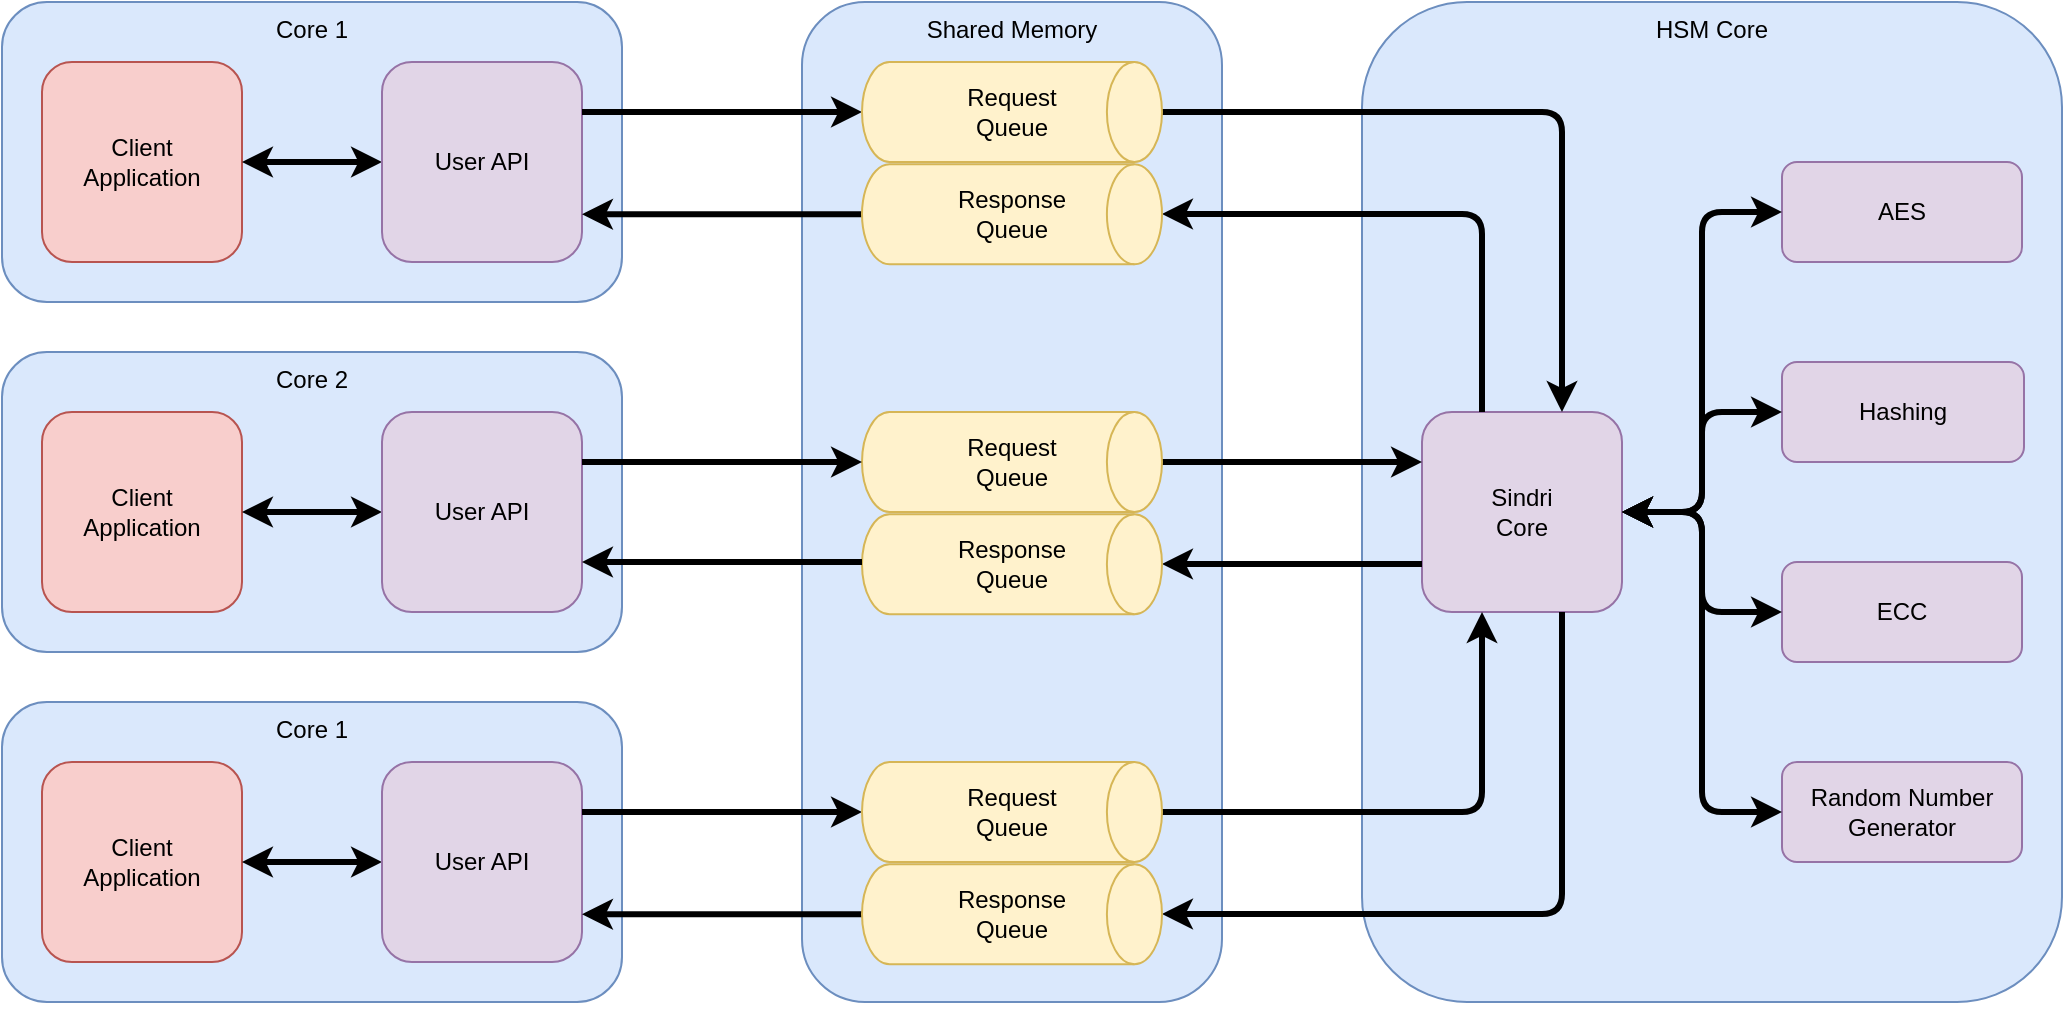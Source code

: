 <mxfile version="20.7.4" type="device"><diagram id="UdoG6uctfvckKT4aWkah" name="Archtitecture"><mxGraphModel dx="1548" dy="1198" grid="1" gridSize="10" guides="1" tooltips="1" connect="1" arrows="1" fold="1" page="0" pageScale="1" pageWidth="1600" pageHeight="1200" background="none" math="0" shadow="0"><root><mxCell id="0"/><mxCell id="VpFGxOzLwr8EGaKxZi8x-7" value="Layer 1" parent="0"/><mxCell id="29nAYtISEZeaVSkdrJpt-14" value="Core 1" style="rounded=1;whiteSpace=wrap;html=1;fillColor=#dae8fc;strokeColor=#6c8ebf;verticalAlign=top;" parent="VpFGxOzLwr8EGaKxZi8x-7" vertex="1"><mxGeometry x="40" y="40" width="310" height="150" as="geometry"/></mxCell><mxCell id="29nAYtISEZeaVSkdrJpt-16" style="edgeStyle=orthogonalEdgeStyle;rounded=0;orthogonalLoop=1;jettySize=auto;html=1;exitX=0.5;exitY=1;exitDx=0;exitDy=0;startArrow=classic;startFill=1;strokeWidth=2;" parent="VpFGxOzLwr8EGaKxZi8x-7" source="29nAYtISEZeaVSkdrJpt-14" target="29nAYtISEZeaVSkdrJpt-14" edge="1"><mxGeometry relative="1" as="geometry"/></mxCell><mxCell id="29nAYtISEZeaVSkdrJpt-57" value="Client&lt;br&gt;Application" style="whiteSpace=wrap;html=1;aspect=fixed;fillColor=#f8cecc;strokeColor=#b85450;rounded=1;" parent="VpFGxOzLwr8EGaKxZi8x-7" vertex="1"><mxGeometry x="60" y="70" width="100" height="100" as="geometry"/></mxCell><mxCell id="29nAYtISEZeaVSkdrJpt-58" value="" style="endArrow=classic;html=1;rounded=0;edgeStyle=orthogonalEdgeStyle;strokeWidth=3;startArrow=classic;startFill=1;" parent="VpFGxOzLwr8EGaKxZi8x-7" source="29nAYtISEZeaVSkdrJpt-57" target="ARIW0BN64iOssl2-xlfE-92" edge="1"><mxGeometry width="50" height="50" relative="1" as="geometry"><mxPoint x="440" y="111.321" as="sourcePoint"/><mxPoint x="230" y="121.1" as="targetPoint"/><Array as="points"/></mxGeometry></mxCell><mxCell id="ARIW0BN64iOssl2-xlfE-92" value="User API" style="whiteSpace=wrap;html=1;aspect=fixed;fillColor=#e1d5e7;strokeColor=#9673a6;rounded=1;" parent="VpFGxOzLwr8EGaKxZi8x-7" vertex="1"><mxGeometry x="230" y="70" width="100" height="100" as="geometry"/></mxCell><mxCell id="ARIW0BN64iOssl2-xlfE-10" value="HSM Core" style="rounded=1;whiteSpace=wrap;html=1;fillColor=#dae8fc;strokeColor=#6c8ebf;verticalAlign=top;" parent="VpFGxOzLwr8EGaKxZi8x-7" vertex="1"><mxGeometry x="720" y="40" width="350" height="500" as="geometry"/></mxCell><mxCell id="Uf4skVkE_8H5BycRvC-x-12" value="Sindri&lt;br&gt;Core" style="whiteSpace=wrap;html=1;aspect=fixed;fillColor=#e1d5e7;strokeColor=#9673a6;rounded=1;" parent="VpFGxOzLwr8EGaKxZi8x-7" vertex="1"><mxGeometry x="750" y="245.003" width="100" height="100" as="geometry"/></mxCell><mxCell id="ARIW0BN64iOssl2-xlfE-21" value="AES" style="rounded=1;whiteSpace=wrap;html=1;fillColor=#e1d5e7;strokeColor=#9673a6;" parent="VpFGxOzLwr8EGaKxZi8x-7" vertex="1"><mxGeometry x="930" y="120" width="120" height="50" as="geometry"/></mxCell><mxCell id="ARIW0BN64iOssl2-xlfE-22" value="Hashing" style="rounded=1;whiteSpace=wrap;html=1;fillColor=#e1d5e7;strokeColor=#9673a6;" parent="VpFGxOzLwr8EGaKxZi8x-7" vertex="1"><mxGeometry x="930" y="220" width="121" height="50" as="geometry"/></mxCell><mxCell id="ARIW0BN64iOssl2-xlfE-23" value="ECC" style="rounded=1;whiteSpace=wrap;html=1;fillColor=#e1d5e7;strokeColor=#9673a6;" parent="VpFGxOzLwr8EGaKxZi8x-7" vertex="1"><mxGeometry x="930" y="320" width="120" height="50" as="geometry"/></mxCell><mxCell id="ARIW0BN64iOssl2-xlfE-24" value="Random Number Generator" style="rounded=1;whiteSpace=wrap;html=1;fillColor=#e1d5e7;strokeColor=#9673a6;" parent="VpFGxOzLwr8EGaKxZi8x-7" vertex="1"><mxGeometry x="930" y="420" width="120" height="50" as="geometry"/></mxCell><mxCell id="ARIW0BN64iOssl2-xlfE-28" style="edgeStyle=orthogonalEdgeStyle;rounded=0;orthogonalLoop=1;jettySize=auto;html=1;exitX=0.5;exitY=1;exitDx=0;exitDy=0;" parent="VpFGxOzLwr8EGaKxZi8x-7" source="ARIW0BN64iOssl2-xlfE-21" target="ARIW0BN64iOssl2-xlfE-21" edge="1"><mxGeometry relative="1" as="geometry"/></mxCell><mxCell id="Uf4skVkE_8H5BycRvC-x-13" value="" style="endArrow=classic;html=1;strokeWidth=3;edgeStyle=orthogonalEdgeStyle;startArrow=classic;startFill=1;rounded=1;" parent="VpFGxOzLwr8EGaKxZi8x-7" source="ARIW0BN64iOssl2-xlfE-21" target="Uf4skVkE_8H5BycRvC-x-12" edge="1"><mxGeometry width="50" height="50" relative="1" as="geometry"><mxPoint x="790" y="250.003" as="sourcePoint"/><mxPoint x="628.75" y="157.662" as="targetPoint"/><Array as="points"><mxPoint x="890" y="145"/><mxPoint x="890" y="295"/></Array></mxGeometry></mxCell><mxCell id="ARIW0BN64iOssl2-xlfE-9" value="Shared Memory" style="rounded=1;whiteSpace=wrap;html=1;fillColor=#dae8fc;strokeColor=#6c8ebf;verticalAlign=top;" parent="VpFGxOzLwr8EGaKxZi8x-7" vertex="1"><mxGeometry x="440" y="40" width="210" height="500" as="geometry"/></mxCell><mxCell id="Uf4skVkE_8H5BycRvC-x-1" style="edgeStyle=orthogonalEdgeStyle;rounded=1;orthogonalLoop=1;jettySize=auto;html=1;strokeWidth=3;" parent="VpFGxOzLwr8EGaKxZi8x-7" source="xQ13JEZ395OjY8_uFgKp-3" target="ARIW0BN64iOssl2-xlfE-92" edge="1"><mxGeometry relative="1" as="geometry"><mxPoint x="440" y="337.5" as="targetPoint"/><Array as="points"><mxPoint x="370" y="146"/><mxPoint x="370" y="146"/></Array><mxPoint x="463.75" y="151.14" as="sourcePoint"/></mxGeometry></mxCell><mxCell id="ARIW0BN64iOssl2-xlfE-68" value="" style="endArrow=classic;html=1;rounded=1;edgeStyle=orthogonalEdgeStyle;strokeWidth=3;" parent="VpFGxOzLwr8EGaKxZi8x-7" source="ARIW0BN64iOssl2-xlfE-92" target="xQ13JEZ395OjY8_uFgKp-2" edge="1"><mxGeometry width="50" height="50" relative="1" as="geometry"><mxPoint x="421" y="137.5" as="sourcePoint"/><mxPoint x="463.75" y="91.083" as="targetPoint"/><Array as="points"><mxPoint x="370" y="95"/><mxPoint x="370" y="95"/></Array></mxGeometry></mxCell><mxCell id="ARIW0BN64iOssl2-xlfE-74" value="" style="endArrow=classic;html=1;rounded=1;edgeStyle=orthogonalEdgeStyle;strokeWidth=3;" parent="VpFGxOzLwr8EGaKxZi8x-7" source="xQ13JEZ395OjY8_uFgKp-2" target="Uf4skVkE_8H5BycRvC-x-12" edge="1"><mxGeometry width="50" height="50" relative="1" as="geometry"><mxPoint x="618.75" y="91.128" as="sourcePoint"/><mxPoint x="840" y="87.5" as="targetPoint"/><Array as="points"><mxPoint x="820" y="95"/></Array></mxGeometry></mxCell><mxCell id="ARIW0BN64iOssl2-xlfE-75" value="" style="endArrow=classic;html=1;rounded=1;edgeStyle=orthogonalEdgeStyle;strokeWidth=3;" parent="VpFGxOzLwr8EGaKxZi8x-7" source="xQ13JEZ395OjY8_uFgKp-6" target="Uf4skVkE_8H5BycRvC-x-12" edge="1"><mxGeometry width="50" height="50" relative="1" as="geometry"><mxPoint x="618.75" y="271.623" as="sourcePoint"/><mxPoint x="840" y="267.5" as="targetPoint"/><Array as="points"><mxPoint x="710" y="270"/><mxPoint x="710" y="270"/></Array></mxGeometry></mxCell><mxCell id="ARIW0BN64iOssl2-xlfE-76" value="" style="endArrow=classic;html=1;rounded=1;edgeStyle=orthogonalEdgeStyle;strokeWidth=3;" parent="VpFGxOzLwr8EGaKxZi8x-7" source="Uf4skVkE_8H5BycRvC-x-12" target="xQ13JEZ395OjY8_uFgKp-7" edge="1"><mxGeometry width="50" height="50" relative="1" as="geometry"><mxPoint x="840" y="328" as="sourcePoint"/><mxPoint x="618.75" y="331.788" as="targetPoint"/><Array as="points"><mxPoint x="720" y="321"/><mxPoint x="720" y="321"/></Array></mxGeometry></mxCell><mxCell id="ARIW0BN64iOssl2-xlfE-78" value="" style="endArrow=classic;html=1;rounded=1;strokeWidth=3;edgeStyle=orthogonalEdgeStyle;" parent="VpFGxOzLwr8EGaKxZi8x-7" source="Uf4skVkE_8H5BycRvC-x-12" target="xQ13JEZ395OjY8_uFgKp-3" edge="1"><mxGeometry width="50" height="50" relative="1" as="geometry"><mxPoint x="840" y="148" as="sourcePoint"/><mxPoint x="618.75" y="151.096" as="targetPoint"/><Array as="points"><mxPoint x="780" y="146"/></Array></mxGeometry></mxCell><mxCell id="ARIW0BN64iOssl2-xlfE-79" value="" style="endArrow=classic;html=1;rounded=1;strokeWidth=3;edgeStyle=orthogonalEdgeStyle;" parent="VpFGxOzLwr8EGaKxZi8x-7" source="xQ13JEZ395OjY8_uFgKp-23" target="Uf4skVkE_8H5BycRvC-x-12" edge="1"><mxGeometry width="50" height="50" relative="1" as="geometry"><mxPoint x="618.75" y="452.128" as="sourcePoint"/><mxPoint x="840" y="447.5" as="targetPoint"/><Array as="points"><mxPoint x="780" y="445"/></Array></mxGeometry></mxCell><mxCell id="ARIW0BN64iOssl2-xlfE-83" value="" style="endArrow=classic;html=1;rounded=1;strokeWidth=3;edgeStyle=orthogonalEdgeStyle;" parent="VpFGxOzLwr8EGaKxZi8x-7" source="Uf4skVkE_8H5BycRvC-x-12" target="xQ13JEZ395OjY8_uFgKp-24" edge="1"><mxGeometry width="50" height="50" relative="1" as="geometry"><mxPoint x="840" y="508" as="sourcePoint"/><mxPoint x="618.75" y="512.1" as="targetPoint"/><Array as="points"><mxPoint x="820" y="496"/></Array></mxGeometry></mxCell><mxCell id="Uf4skVkE_8H5BycRvC-x-26" value="" style="endArrow=classic;html=1;strokeWidth=3;edgeStyle=orthogonalEdgeStyle;startArrow=classic;startFill=1;rounded=1;" parent="VpFGxOzLwr8EGaKxZi8x-7" source="ARIW0BN64iOssl2-xlfE-22" target="Uf4skVkE_8H5BycRvC-x-12" edge="1"><mxGeometry width="50" height="50" relative="1" as="geometry"><mxPoint x="920" y="182.5" as="sourcePoint"/><mxPoint x="860" y="280" as="targetPoint"/><Array as="points"><mxPoint x="890" y="245"/><mxPoint x="890" y="295"/></Array></mxGeometry></mxCell><mxCell id="Uf4skVkE_8H5BycRvC-x-27" value="" style="endArrow=classic;html=1;strokeWidth=3;edgeStyle=orthogonalEdgeStyle;startArrow=classic;startFill=1;rounded=1;" parent="VpFGxOzLwr8EGaKxZi8x-7" source="ARIW0BN64iOssl2-xlfE-23" target="Uf4skVkE_8H5BycRvC-x-12" edge="1"><mxGeometry width="50" height="50" relative="1" as="geometry"><mxPoint x="920" y="262.5" as="sourcePoint"/><mxPoint x="1180" y="360" as="targetPoint"/><Array as="points"><mxPoint x="890" y="345"/><mxPoint x="890" y="295"/></Array></mxGeometry></mxCell><mxCell id="Uf4skVkE_8H5BycRvC-x-28" value="" style="endArrow=classic;html=1;strokeWidth=3;edgeStyle=orthogonalEdgeStyle;startArrow=classic;startFill=1;rounded=1;" parent="VpFGxOzLwr8EGaKxZi8x-7" source="ARIW0BN64iOssl2-xlfE-24" target="Uf4skVkE_8H5BycRvC-x-12" edge="1"><mxGeometry width="50" height="50" relative="1" as="geometry"><mxPoint x="920" y="342.5" as="sourcePoint"/><mxPoint x="860" y="320" as="targetPoint"/><Array as="points"><mxPoint x="890" y="445"/><mxPoint x="890" y="295"/></Array></mxGeometry></mxCell><mxCell id="xQ13JEZ395OjY8_uFgKp-2" value="Request&lt;br&gt;Queue" style="strokeWidth=1;html=1;shape=mxgraph.flowchart.direct_data;whiteSpace=wrap;rounded=0;fillColor=#fff2cc;strokeColor=#d6b656;" parent="VpFGxOzLwr8EGaKxZi8x-7" vertex="1"><mxGeometry x="470" y="70" width="150" height="50" as="geometry"/></mxCell><mxCell id="xQ13JEZ395OjY8_uFgKp-3" value="Response&lt;br&gt;Queue" style="strokeWidth=1;html=1;shape=mxgraph.flowchart.direct_data;whiteSpace=wrap;rounded=0;fillColor=#fff2cc;strokeColor=#d6b656;" parent="VpFGxOzLwr8EGaKxZi8x-7" vertex="1"><mxGeometry x="470" y="121.14" width="150" height="50" as="geometry"/></mxCell><mxCell id="xQ13JEZ395OjY8_uFgKp-6" value="Request&lt;br&gt;Queue" style="strokeWidth=1;html=1;shape=mxgraph.flowchart.direct_data;whiteSpace=wrap;rounded=0;fillColor=#fff2cc;strokeColor=#d6b656;" parent="VpFGxOzLwr8EGaKxZi8x-7" vertex="1"><mxGeometry x="470" y="245" width="150" height="50" as="geometry"/></mxCell><mxCell id="xQ13JEZ395OjY8_uFgKp-7" value="Response&lt;br&gt;Queue" style="strokeWidth=1;html=1;shape=mxgraph.flowchart.direct_data;whiteSpace=wrap;rounded=0;fillColor=#fff2cc;strokeColor=#d6b656;" parent="VpFGxOzLwr8EGaKxZi8x-7" vertex="1"><mxGeometry x="470" y="296.14" width="150" height="50" as="geometry"/></mxCell><mxCell id="xQ13JEZ395OjY8_uFgKp-8" value="Core 2" style="rounded=1;whiteSpace=wrap;html=1;fillColor=#dae8fc;strokeColor=#6c8ebf;verticalAlign=top;" parent="VpFGxOzLwr8EGaKxZi8x-7" vertex="1"><mxGeometry x="40" y="215" width="310" height="150" as="geometry"/></mxCell><mxCell id="xQ13JEZ395OjY8_uFgKp-9" style="edgeStyle=orthogonalEdgeStyle;rounded=0;orthogonalLoop=1;jettySize=auto;html=1;exitX=0.5;exitY=1;exitDx=0;exitDy=0;startArrow=classic;startFill=1;strokeWidth=2;" parent="VpFGxOzLwr8EGaKxZi8x-7" edge="1"><mxGeometry relative="1" as="geometry"><mxPoint x="195" y="366" as="sourcePoint"/><mxPoint x="195" y="366" as="targetPoint"/></mxGeometry></mxCell><mxCell id="xQ13JEZ395OjY8_uFgKp-10" value="Client&lt;br&gt;Application" style="whiteSpace=wrap;html=1;aspect=fixed;fillColor=#f8cecc;strokeColor=#b85450;rounded=1;" parent="VpFGxOzLwr8EGaKxZi8x-7" vertex="1"><mxGeometry x="60" y="245" width="100" height="100" as="geometry"/></mxCell><mxCell id="xQ13JEZ395OjY8_uFgKp-11" value="" style="endArrow=classic;html=1;rounded=0;edgeStyle=orthogonalEdgeStyle;strokeWidth=3;startArrow=classic;startFill=1;" parent="VpFGxOzLwr8EGaKxZi8x-7" source="xQ13JEZ395OjY8_uFgKp-10" target="xQ13JEZ395OjY8_uFgKp-12" edge="1"><mxGeometry width="50" height="50" relative="1" as="geometry"><mxPoint x="440" y="286.321" as="sourcePoint"/><mxPoint x="230" y="296.1" as="targetPoint"/><Array as="points"/></mxGeometry></mxCell><mxCell id="xQ13JEZ395OjY8_uFgKp-12" value="User API" style="whiteSpace=wrap;html=1;aspect=fixed;fillColor=#e1d5e7;strokeColor=#9673a6;rounded=1;" parent="VpFGxOzLwr8EGaKxZi8x-7" vertex="1"><mxGeometry x="230" y="245" width="100" height="100" as="geometry"/></mxCell><mxCell id="Uf4skVkE_8H5BycRvC-x-29" value="" style="endArrow=classic;html=1;rounded=1;edgeStyle=orthogonalEdgeStyle;strokeWidth=3;" parent="VpFGxOzLwr8EGaKxZi8x-7" source="xQ13JEZ395OjY8_uFgKp-12" target="xQ13JEZ395OjY8_uFgKp-6" edge="1"><mxGeometry width="50" height="50" relative="1" as="geometry"><mxPoint x="330" y="270" as="sourcePoint"/><mxPoint x="463.75" y="270.672" as="targetPoint"/><Array as="points"><mxPoint x="360" y="270"/><mxPoint x="360" y="270"/></Array></mxGeometry></mxCell><mxCell id="Uf4skVkE_8H5BycRvC-x-31" style="edgeStyle=orthogonalEdgeStyle;rounded=1;orthogonalLoop=1;jettySize=auto;html=1;strokeWidth=3;" parent="VpFGxOzLwr8EGaKxZi8x-7" source="xQ13JEZ395OjY8_uFgKp-7" target="xQ13JEZ395OjY8_uFgKp-12" edge="1"><mxGeometry relative="1" as="geometry"><mxPoint x="330" y="331.6" as="targetPoint"/><Array as="points"><mxPoint x="440" y="320"/><mxPoint x="440" y="320"/></Array><mxPoint x="463.75" y="331.623" as="sourcePoint"/></mxGeometry></mxCell><mxCell id="xQ13JEZ395OjY8_uFgKp-16" value="Core 1" style="rounded=1;whiteSpace=wrap;html=1;fillColor=#dae8fc;strokeColor=#6c8ebf;verticalAlign=top;" parent="VpFGxOzLwr8EGaKxZi8x-7" vertex="1"><mxGeometry x="40" y="390" width="310" height="150" as="geometry"/></mxCell><mxCell id="xQ13JEZ395OjY8_uFgKp-17" style="edgeStyle=orthogonalEdgeStyle;rounded=0;orthogonalLoop=1;jettySize=auto;html=1;exitX=0.5;exitY=1;exitDx=0;exitDy=0;startArrow=classic;startFill=1;strokeWidth=2;" parent="VpFGxOzLwr8EGaKxZi8x-7" source="xQ13JEZ395OjY8_uFgKp-16" target="xQ13JEZ395OjY8_uFgKp-16" edge="1"><mxGeometry relative="1" as="geometry"/></mxCell><mxCell id="xQ13JEZ395OjY8_uFgKp-18" value="Client&lt;br&gt;Application" style="whiteSpace=wrap;html=1;aspect=fixed;fillColor=#f8cecc;strokeColor=#b85450;rounded=1;" parent="VpFGxOzLwr8EGaKxZi8x-7" vertex="1"><mxGeometry x="60" y="420" width="100" height="100" as="geometry"/></mxCell><mxCell id="xQ13JEZ395OjY8_uFgKp-19" value="" style="endArrow=classic;html=1;rounded=0;edgeStyle=orthogonalEdgeStyle;strokeWidth=3;startArrow=classic;startFill=1;" parent="VpFGxOzLwr8EGaKxZi8x-7" source="xQ13JEZ395OjY8_uFgKp-18" target="xQ13JEZ395OjY8_uFgKp-20" edge="1"><mxGeometry width="50" height="50" relative="1" as="geometry"><mxPoint x="440" y="461.321" as="sourcePoint"/><mxPoint x="230" y="471.1" as="targetPoint"/><Array as="points"/></mxGeometry></mxCell><mxCell id="xQ13JEZ395OjY8_uFgKp-20" value="User API" style="whiteSpace=wrap;html=1;aspect=fixed;fillColor=#e1d5e7;strokeColor=#9673a6;rounded=1;" parent="VpFGxOzLwr8EGaKxZi8x-7" vertex="1"><mxGeometry x="230" y="420" width="100" height="100" as="geometry"/></mxCell><mxCell id="xQ13JEZ395OjY8_uFgKp-21" style="edgeStyle=orthogonalEdgeStyle;rounded=1;orthogonalLoop=1;jettySize=auto;html=1;strokeWidth=3;" parent="VpFGxOzLwr8EGaKxZi8x-7" source="xQ13JEZ395OjY8_uFgKp-24" target="xQ13JEZ395OjY8_uFgKp-20" edge="1"><mxGeometry relative="1" as="geometry"><mxPoint x="440" y="687.5" as="targetPoint"/><Array as="points"><mxPoint x="370" y="496"/><mxPoint x="370" y="496"/></Array><mxPoint x="463.75" y="501.14" as="sourcePoint"/></mxGeometry></mxCell><mxCell id="xQ13JEZ395OjY8_uFgKp-22" value="" style="endArrow=classic;html=1;rounded=1;edgeStyle=orthogonalEdgeStyle;strokeWidth=3;" parent="VpFGxOzLwr8EGaKxZi8x-7" source="xQ13JEZ395OjY8_uFgKp-20" target="xQ13JEZ395OjY8_uFgKp-23" edge="1"><mxGeometry width="50" height="50" relative="1" as="geometry"><mxPoint x="421" y="487.5" as="sourcePoint"/><mxPoint x="463.75" y="441.083" as="targetPoint"/><Array as="points"><mxPoint x="370" y="445"/><mxPoint x="370" y="445"/></Array></mxGeometry></mxCell><mxCell id="xQ13JEZ395OjY8_uFgKp-23" value="Request&lt;br&gt;Queue" style="strokeWidth=1;html=1;shape=mxgraph.flowchart.direct_data;whiteSpace=wrap;rounded=0;fillColor=#fff2cc;strokeColor=#d6b656;" parent="VpFGxOzLwr8EGaKxZi8x-7" vertex="1"><mxGeometry x="470" y="420" width="150" height="50" as="geometry"/></mxCell><mxCell id="xQ13JEZ395OjY8_uFgKp-24" value="Response&lt;br&gt;Queue" style="strokeWidth=1;html=1;shape=mxgraph.flowchart.direct_data;whiteSpace=wrap;rounded=0;fillColor=#fff2cc;strokeColor=#d6b656;" parent="VpFGxOzLwr8EGaKxZi8x-7" vertex="1"><mxGeometry x="470" y="471.14" width="150" height="50" as="geometry"/></mxCell></root></mxGraphModel></diagram></mxfile>